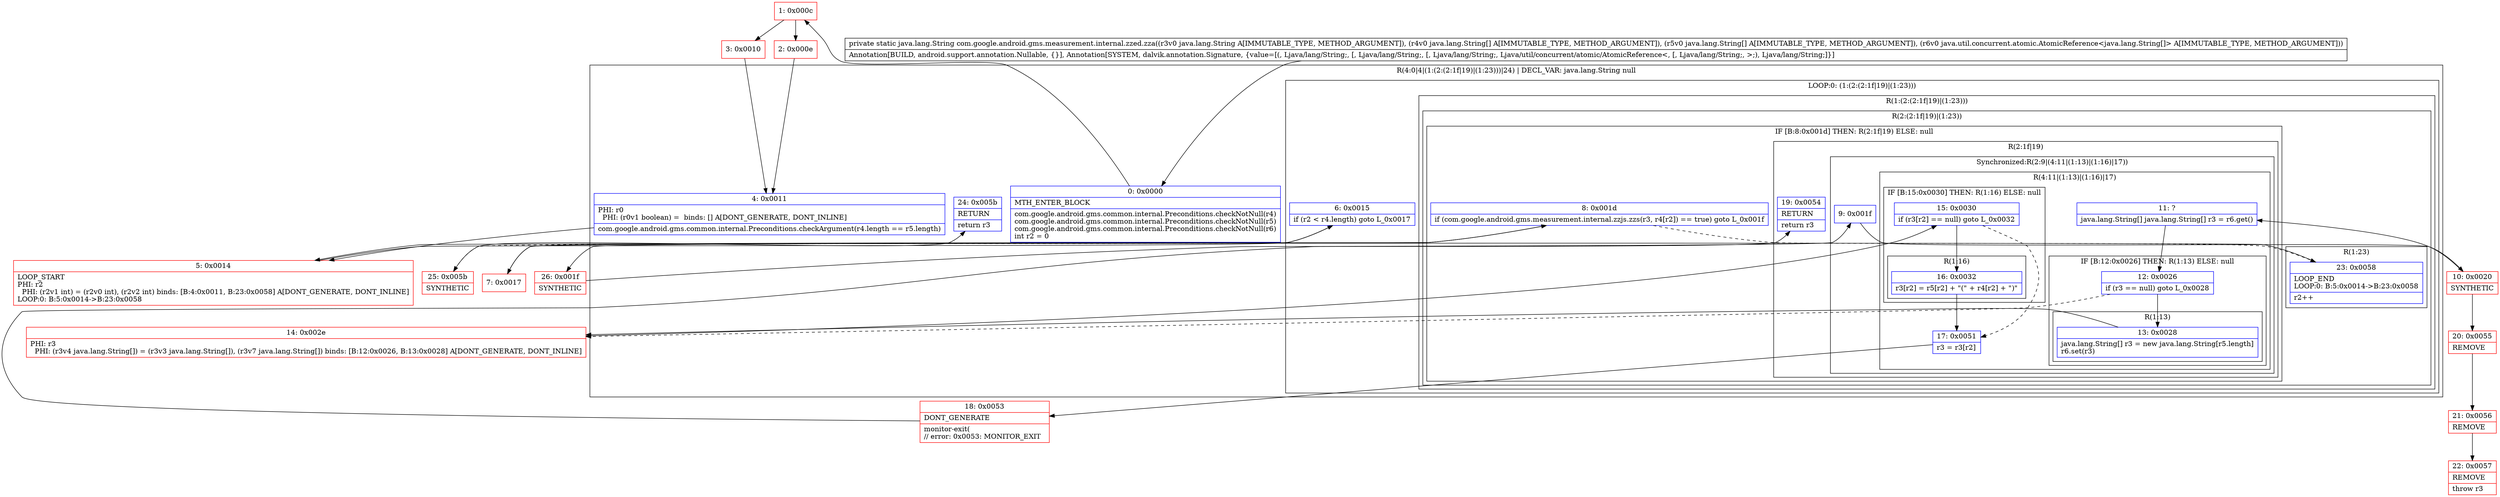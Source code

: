 digraph "CFG forcom.google.android.gms.measurement.internal.zzed.zza(Ljava\/lang\/String;[Ljava\/lang\/String;[Ljava\/lang\/String;Ljava\/util\/concurrent\/atomic\/AtomicReference;)Ljava\/lang\/String;" {
subgraph cluster_Region_1006842136 {
label = "R(4:0|4|(1:(2:(2:1f|19)|(1:23)))|24) | DECL_VAR: java.lang.String null\l";
node [shape=record,color=blue];
Node_0 [shape=record,label="{0\:\ 0x0000|MTH_ENTER_BLOCK\l|com.google.android.gms.common.internal.Preconditions.checkNotNull(r4)\lcom.google.android.gms.common.internal.Preconditions.checkNotNull(r5)\lcom.google.android.gms.common.internal.Preconditions.checkNotNull(r6)\lint r2 = 0\l}"];
Node_4 [shape=record,label="{4\:\ 0x0011|PHI: r0 \l  PHI: (r0v1 boolean) =  binds: [] A[DONT_GENERATE, DONT_INLINE]\l|com.google.android.gms.common.internal.Preconditions.checkArgument(r4.length == r5.length)\l}"];
subgraph cluster_LoopRegion_620521999 {
label = "LOOP:0: (1:(2:(2:1f|19)|(1:23)))";
node [shape=record,color=blue];
Node_6 [shape=record,label="{6\:\ 0x0015|if (r2 \< r4.length) goto L_0x0017\l}"];
subgraph cluster_Region_145794492 {
label = "R(1:(2:(2:1f|19)|(1:23)))";
node [shape=record,color=blue];
subgraph cluster_Region_2125559969 {
label = "R(2:(2:1f|19)|(1:23))";
node [shape=record,color=blue];
subgraph cluster_IfRegion_1551592697 {
label = "IF [B:8:0x001d] THEN: R(2:1f|19) ELSE: null";
node [shape=record,color=blue];
Node_8 [shape=record,label="{8\:\ 0x001d|if (com.google.android.gms.measurement.internal.zzjs.zzs(r3, r4[r2]) == true) goto L_0x001f\l}"];
subgraph cluster_Region_2060296878 {
label = "R(2:1f|19)";
node [shape=record,color=blue];
subgraph cluster_SynchronizedRegion_528074554 {
label = "Synchronized:R(2:9|(4:11|(1:13)|(1:16)|17))";
node [shape=record,color=blue];
Node_9 [shape=record,label="{9\:\ 0x001f}"];
subgraph cluster_Region_1739515669 {
label = "R(4:11|(1:13)|(1:16)|17)";
node [shape=record,color=blue];
Node_11 [shape=record,label="{11\:\ ?|java.lang.String[] java.lang.String[] r3 = r6.get()\l}"];
subgraph cluster_IfRegion_836572097 {
label = "IF [B:12:0x0026] THEN: R(1:13) ELSE: null";
node [shape=record,color=blue];
Node_12 [shape=record,label="{12\:\ 0x0026|if (r3 == null) goto L_0x0028\l}"];
subgraph cluster_Region_1614107581 {
label = "R(1:13)";
node [shape=record,color=blue];
Node_13 [shape=record,label="{13\:\ 0x0028|java.lang.String[] r3 = new java.lang.String[r5.length]\lr6.set(r3)\l}"];
}
}
subgraph cluster_IfRegion_2035621279 {
label = "IF [B:15:0x0030] THEN: R(1:16) ELSE: null";
node [shape=record,color=blue];
Node_15 [shape=record,label="{15\:\ 0x0030|if (r3[r2] == null) goto L_0x0032\l}"];
subgraph cluster_Region_1052687528 {
label = "R(1:16)";
node [shape=record,color=blue];
Node_16 [shape=record,label="{16\:\ 0x0032|r3[r2] = r5[r2] + \"(\" + r4[r2] + \")\"\l}"];
}
}
Node_17 [shape=record,label="{17\:\ 0x0051|r3 = r3[r2]\l}"];
}
}
Node_19 [shape=record,label="{19\:\ 0x0054|RETURN\l|return r3\l}"];
}
}
subgraph cluster_Region_1848049135 {
label = "R(1:23)";
node [shape=record,color=blue];
Node_23 [shape=record,label="{23\:\ 0x0058|LOOP_END\lLOOP:0: B:5:0x0014\-\>B:23:0x0058\l|r2++\l}"];
}
}
}
}
Node_24 [shape=record,label="{24\:\ 0x005b|RETURN\l|return r3\l}"];
}
Node_1 [shape=record,color=red,label="{1\:\ 0x000c}"];
Node_2 [shape=record,color=red,label="{2\:\ 0x000e}"];
Node_3 [shape=record,color=red,label="{3\:\ 0x0010}"];
Node_5 [shape=record,color=red,label="{5\:\ 0x0014|LOOP_START\lPHI: r2 \l  PHI: (r2v1 int) = (r2v0 int), (r2v2 int) binds: [B:4:0x0011, B:23:0x0058] A[DONT_GENERATE, DONT_INLINE]\lLOOP:0: B:5:0x0014\-\>B:23:0x0058\l}"];
Node_7 [shape=record,color=red,label="{7\:\ 0x0017}"];
Node_10 [shape=record,color=red,label="{10\:\ 0x0020|SYNTHETIC\l}"];
Node_14 [shape=record,color=red,label="{14\:\ 0x002e|PHI: r3 \l  PHI: (r3v4 java.lang.String[]) = (r3v3 java.lang.String[]), (r3v7 java.lang.String[]) binds: [B:12:0x0026, B:13:0x0028] A[DONT_GENERATE, DONT_INLINE]\l}"];
Node_18 [shape=record,color=red,label="{18\:\ 0x0053|DONT_GENERATE\l|monitor\-exit(\l\/\/ error: 0x0053: MONITOR_EXIT  \l}"];
Node_20 [shape=record,color=red,label="{20\:\ 0x0055|REMOVE\l}"];
Node_21 [shape=record,color=red,label="{21\:\ 0x0056|REMOVE\l}"];
Node_22 [shape=record,color=red,label="{22\:\ 0x0057|REMOVE\l|throw r3\l}"];
Node_25 [shape=record,color=red,label="{25\:\ 0x005b|SYNTHETIC\l}"];
Node_26 [shape=record,color=red,label="{26\:\ 0x001f|SYNTHETIC\l}"];
MethodNode[shape=record,label="{private static java.lang.String com.google.android.gms.measurement.internal.zzed.zza((r3v0 java.lang.String A[IMMUTABLE_TYPE, METHOD_ARGUMENT]), (r4v0 java.lang.String[] A[IMMUTABLE_TYPE, METHOD_ARGUMENT]), (r5v0 java.lang.String[] A[IMMUTABLE_TYPE, METHOD_ARGUMENT]), (r6v0 java.util.concurrent.atomic.AtomicReference\<java.lang.String[]\> A[IMMUTABLE_TYPE, METHOD_ARGUMENT]))  | Annotation[BUILD, android.support.annotation.Nullable, \{\}], Annotation[SYSTEM, dalvik.annotation.Signature, \{value=[(, Ljava\/lang\/String;, [, Ljava\/lang\/String;, [, Ljava\/lang\/String;, Ljava\/util\/concurrent\/atomic\/AtomicReference\<, [, Ljava\/lang\/String;, \>;), Ljava\/lang\/String;]\}]\l}"];
MethodNode -> Node_0;
Node_0 -> Node_1;
Node_4 -> Node_5;
Node_6 -> Node_7;
Node_6 -> Node_25[style=dashed];
Node_8 -> Node_23[style=dashed];
Node_8 -> Node_26;
Node_9 -> Node_10;
Node_11 -> Node_12;
Node_12 -> Node_13;
Node_12 -> Node_14[style=dashed];
Node_13 -> Node_14;
Node_15 -> Node_16;
Node_15 -> Node_17[style=dashed];
Node_16 -> Node_17;
Node_17 -> Node_18;
Node_23 -> Node_5;
Node_1 -> Node_2;
Node_1 -> Node_3;
Node_2 -> Node_4;
Node_3 -> Node_4;
Node_5 -> Node_6;
Node_7 -> Node_8;
Node_10 -> Node_11;
Node_10 -> Node_20;
Node_14 -> Node_15;
Node_18 -> Node_19;
Node_20 -> Node_21;
Node_21 -> Node_22;
Node_25 -> Node_24;
Node_26 -> Node_9;
}


